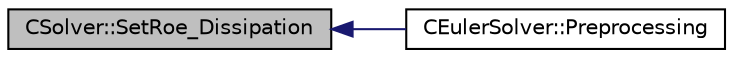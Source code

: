 digraph "CSolver::SetRoe_Dissipation"
{
  edge [fontname="Helvetica",fontsize="10",labelfontname="Helvetica",labelfontsize="10"];
  node [fontname="Helvetica",fontsize="10",shape=record];
  rankdir="LR";
  Node4837 [label="CSolver::SetRoe_Dissipation",height=0.2,width=0.4,color="black", fillcolor="grey75", style="filled", fontcolor="black"];
  Node4837 -> Node4838 [dir="back",color="midnightblue",fontsize="10",style="solid",fontname="Helvetica"];
  Node4838 [label="CEulerSolver::Preprocessing",height=0.2,width=0.4,color="black", fillcolor="white", style="filled",URL="$class_c_euler_solver.html#a8b89e1bfce33284c2d8f5f00f82f3f3f",tooltip="Compute primitive variables and their gradients. "];
}

